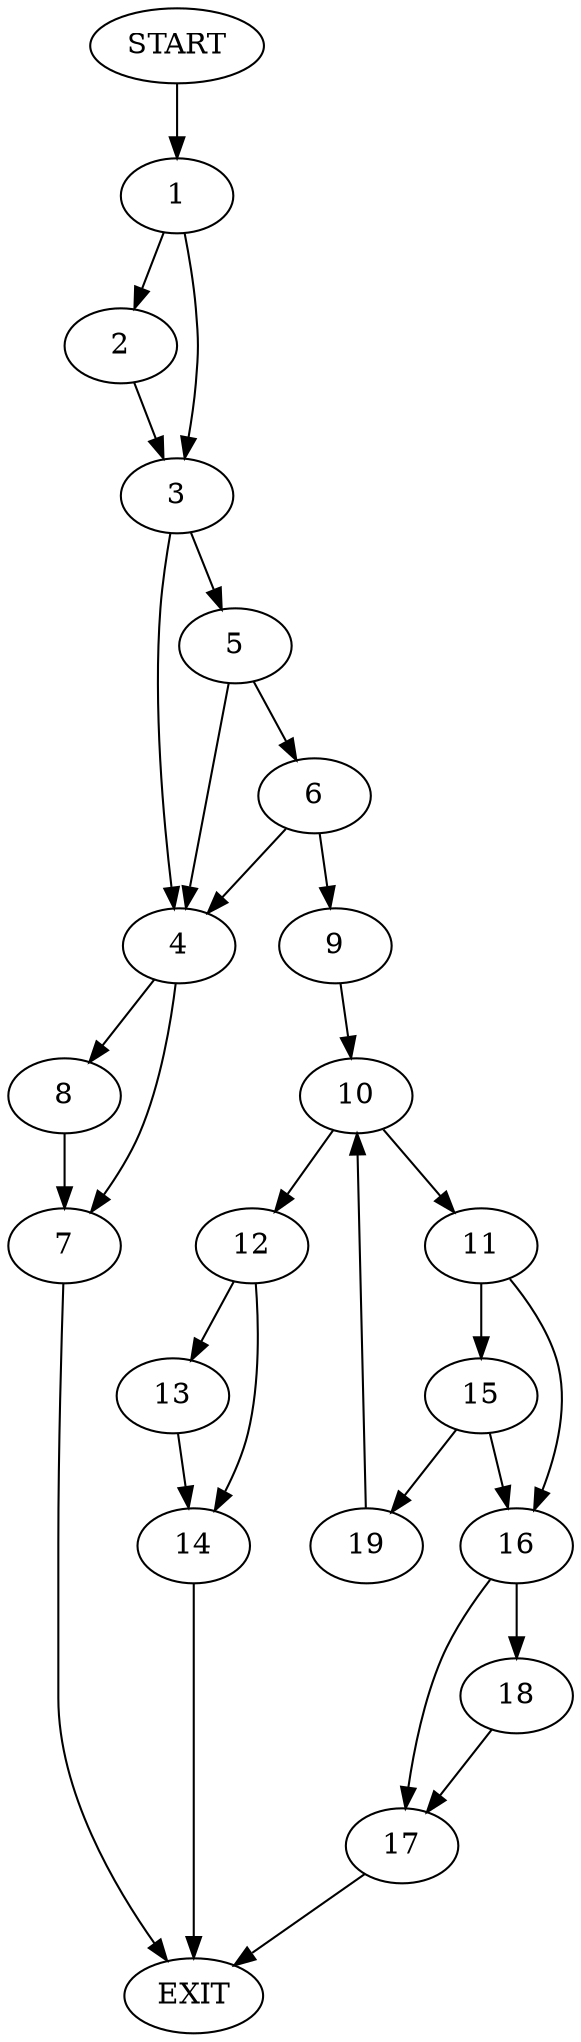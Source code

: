 digraph {
0 [label="START"]
20 [label="EXIT"]
0 -> 1
1 -> 2
1 -> 3
3 -> 4
3 -> 5
2 -> 3
5 -> 4
5 -> 6
4 -> 7
4 -> 8
6 -> 4
6 -> 9
9 -> 10
7 -> 20
8 -> 7
10 -> 11
10 -> 12
12 -> 13
12 -> 14
11 -> 15
11 -> 16
16 -> 17
16 -> 18
15 -> 16
15 -> 19
19 -> 10
17 -> 20
18 -> 17
14 -> 20
13 -> 14
}
